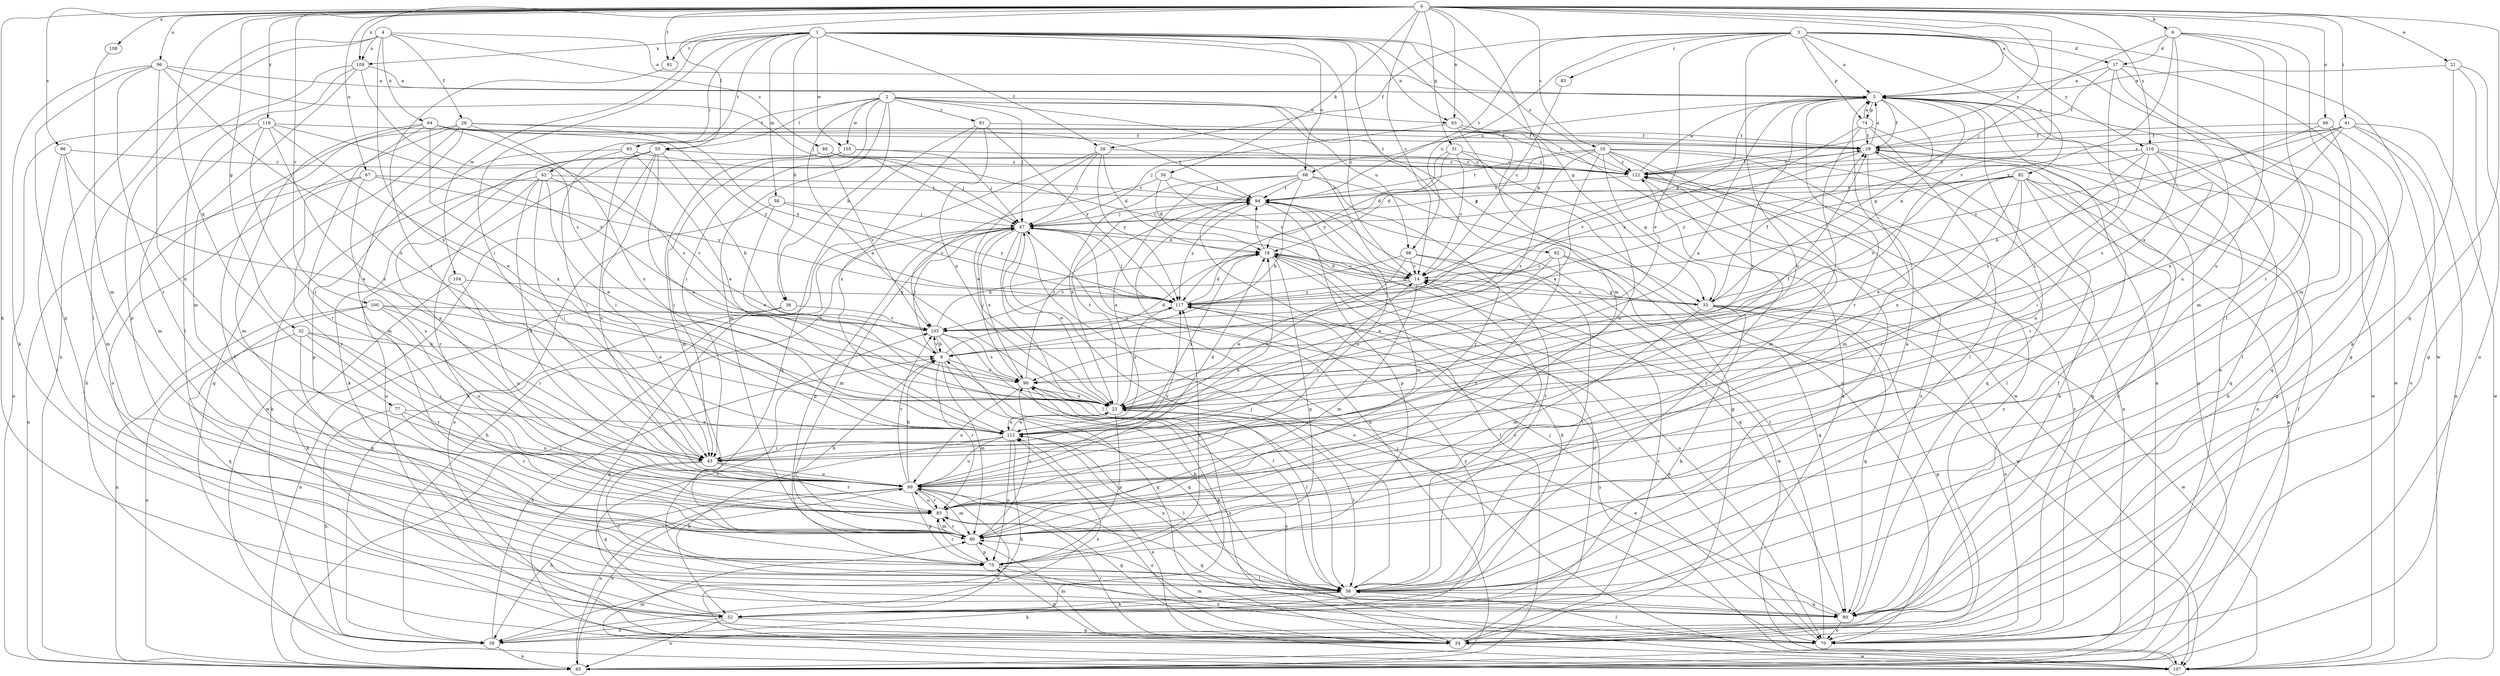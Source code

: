 strict digraph  {
0;
1;
2;
3;
4;
5;
6;
9;
10;
14;
17;
18;
21;
23;
26;
28;
29;
31;
32;
33;
34;
36;
38;
41;
42;
43;
47;
50;
52;
55;
56;
58;
60;
63;
64;
65;
66;
67;
68;
70;
74;
75;
77;
80;
81;
82;
83;
85;
86;
88;
90;
91;
92;
93;
94;
96;
98;
99;
100;
103;
104;
105;
107;
108;
109;
112;
116;
117;
119;
122;
0 -> 5  [label=a];
0 -> 6  [label=b];
0 -> 9  [label=b];
0 -> 10  [label=c];
0 -> 14  [label=c];
0 -> 21  [label=e];
0 -> 31  [label=g];
0 -> 32  [label=g];
0 -> 41  [label=i];
0 -> 50  [label=k];
0 -> 52  [label=k];
0 -> 55  [label=l];
0 -> 63  [label=n];
0 -> 66  [label=o];
0 -> 67  [label=o];
0 -> 77  [label=q];
0 -> 80  [label=q];
0 -> 86  [label=s];
0 -> 91  [label=t];
0 -> 96  [label=u];
0 -> 100  [label=v];
0 -> 103  [label=v];
0 -> 108  [label=x];
0 -> 109  [label=x];
0 -> 116  [label=y];
0 -> 119  [label=z];
0 -> 122  [label=z];
1 -> 14  [label=c];
1 -> 26  [label=f];
1 -> 33  [label=g];
1 -> 36  [label=h];
1 -> 42  [label=i];
1 -> 43  [label=i];
1 -> 58  [label=m];
1 -> 60  [label=m];
1 -> 63  [label=n];
1 -> 68  [label=o];
1 -> 91  [label=t];
1 -> 92  [label=t];
1 -> 93  [label=t];
1 -> 104  [label=w];
1 -> 105  [label=w];
1 -> 109  [label=x];
1 -> 122  [label=z];
2 -> 14  [label=c];
2 -> 23  [label=e];
2 -> 33  [label=g];
2 -> 36  [label=h];
2 -> 43  [label=i];
2 -> 47  [label=j];
2 -> 55  [label=l];
2 -> 60  [label=m];
2 -> 63  [label=n];
2 -> 81  [label=r];
2 -> 93  [label=t];
2 -> 98  [label=u];
2 -> 105  [label=w];
3 -> 5  [label=a];
3 -> 17  [label=d];
3 -> 23  [label=e];
3 -> 26  [label=f];
3 -> 56  [label=l];
3 -> 74  [label=p];
3 -> 82  [label=r];
3 -> 83  [label=r];
3 -> 94  [label=t];
3 -> 98  [label=u];
3 -> 99  [label=u];
3 -> 107  [label=w];
3 -> 116  [label=y];
4 -> 5  [label=a];
4 -> 28  [label=f];
4 -> 56  [label=l];
4 -> 64  [label=n];
4 -> 65  [label=n];
4 -> 88  [label=s];
4 -> 109  [label=x];
4 -> 112  [label=x];
5 -> 29  [label=f];
5 -> 33  [label=g];
5 -> 65  [label=n];
5 -> 68  [label=o];
5 -> 70  [label=o];
5 -> 74  [label=p];
5 -> 85  [label=r];
5 -> 107  [label=w];
5 -> 112  [label=x];
6 -> 17  [label=d];
6 -> 47  [label=j];
6 -> 60  [label=m];
6 -> 85  [label=r];
6 -> 99  [label=u];
6 -> 112  [label=x];
6 -> 117  [label=y];
9 -> 18  [label=d];
9 -> 47  [label=j];
9 -> 60  [label=m];
9 -> 80  [label=q];
9 -> 85  [label=r];
9 -> 90  [label=s];
9 -> 103  [label=v];
10 -> 18  [label=d];
10 -> 23  [label=e];
10 -> 33  [label=g];
10 -> 56  [label=l];
10 -> 60  [label=m];
10 -> 65  [label=n];
10 -> 80  [label=q];
10 -> 90  [label=s];
10 -> 94  [label=t];
10 -> 122  [label=z];
14 -> 5  [label=a];
14 -> 18  [label=d];
14 -> 23  [label=e];
14 -> 33  [label=g];
14 -> 60  [label=m];
14 -> 117  [label=y];
17 -> 5  [label=a];
17 -> 29  [label=f];
17 -> 34  [label=g];
17 -> 43  [label=i];
17 -> 60  [label=m];
17 -> 99  [label=u];
18 -> 14  [label=c];
18 -> 52  [label=k];
18 -> 70  [label=o];
18 -> 75  [label=p];
18 -> 94  [label=t];
18 -> 112  [label=x];
21 -> 5  [label=a];
21 -> 34  [label=g];
21 -> 52  [label=k];
21 -> 70  [label=o];
23 -> 5  [label=a];
23 -> 29  [label=f];
23 -> 56  [label=l];
23 -> 75  [label=p];
23 -> 94  [label=t];
23 -> 112  [label=x];
23 -> 117  [label=y];
26 -> 18  [label=d];
26 -> 23  [label=e];
26 -> 38  [label=h];
26 -> 47  [label=j];
26 -> 117  [label=y];
26 -> 122  [label=z];
28 -> 29  [label=f];
28 -> 34  [label=g];
28 -> 38  [label=h];
28 -> 60  [label=m];
28 -> 70  [label=o];
28 -> 112  [label=x];
28 -> 117  [label=y];
28 -> 122  [label=z];
29 -> 5  [label=a];
29 -> 38  [label=h];
29 -> 60  [label=m];
29 -> 70  [label=o];
29 -> 117  [label=y];
29 -> 122  [label=z];
31 -> 14  [label=c];
31 -> 18  [label=d];
31 -> 99  [label=u];
31 -> 117  [label=y];
31 -> 122  [label=z];
32 -> 9  [label=b];
32 -> 43  [label=i];
32 -> 65  [label=n];
32 -> 75  [label=p];
32 -> 85  [label=r];
33 -> 5  [label=a];
33 -> 14  [label=c];
33 -> 18  [label=d];
33 -> 29  [label=f];
33 -> 34  [label=g];
33 -> 52  [label=k];
33 -> 60  [label=m];
33 -> 70  [label=o];
33 -> 80  [label=q];
33 -> 107  [label=w];
34 -> 14  [label=c];
34 -> 18  [label=d];
34 -> 60  [label=m];
34 -> 75  [label=p];
34 -> 85  [label=r];
34 -> 90  [label=s];
34 -> 99  [label=u];
34 -> 107  [label=w];
34 -> 122  [label=z];
36 -> 34  [label=g];
36 -> 65  [label=n];
36 -> 103  [label=v];
38 -> 9  [label=b];
38 -> 65  [label=n];
38 -> 112  [label=x];
41 -> 23  [label=e];
41 -> 29  [label=f];
41 -> 65  [label=n];
41 -> 70  [label=o];
41 -> 90  [label=s];
41 -> 107  [label=w];
41 -> 117  [label=y];
41 -> 122  [label=z];
42 -> 23  [label=e];
42 -> 38  [label=h];
42 -> 43  [label=i];
42 -> 85  [label=r];
42 -> 94  [label=t];
42 -> 99  [label=u];
42 -> 103  [label=v];
43 -> 14  [label=c];
43 -> 18  [label=d];
43 -> 56  [label=l];
43 -> 80  [label=q];
43 -> 85  [label=r];
43 -> 99  [label=u];
47 -> 18  [label=d];
47 -> 23  [label=e];
47 -> 38  [label=h];
47 -> 56  [label=l];
47 -> 60  [label=m];
47 -> 70  [label=o];
47 -> 75  [label=p];
47 -> 80  [label=q];
47 -> 90  [label=s];
50 -> 14  [label=c];
50 -> 18  [label=d];
50 -> 94  [label=t];
50 -> 103  [label=v];
52 -> 34  [label=g];
52 -> 38  [label=h];
52 -> 65  [label=n];
52 -> 103  [label=v];
52 -> 117  [label=y];
55 -> 9  [label=b];
55 -> 43  [label=i];
55 -> 52  [label=k];
55 -> 70  [label=o];
55 -> 99  [label=u];
55 -> 107  [label=w];
55 -> 112  [label=x];
55 -> 122  [label=z];
56 -> 5  [label=a];
56 -> 9  [label=b];
56 -> 14  [label=c];
56 -> 38  [label=h];
56 -> 47  [label=j];
56 -> 52  [label=k];
56 -> 80  [label=q];
56 -> 94  [label=t];
56 -> 112  [label=x];
56 -> 122  [label=z];
58 -> 23  [label=e];
58 -> 47  [label=j];
58 -> 70  [label=o];
58 -> 117  [label=y];
60 -> 5  [label=a];
60 -> 9  [label=b];
60 -> 75  [label=p];
60 -> 85  [label=r];
60 -> 90  [label=s];
63 -> 29  [label=f];
63 -> 47  [label=j];
63 -> 70  [label=o];
63 -> 107  [label=w];
64 -> 29  [label=f];
64 -> 56  [label=l];
64 -> 60  [label=m];
64 -> 85  [label=r];
64 -> 90  [label=s];
64 -> 94  [label=t];
64 -> 112  [label=x];
64 -> 117  [label=y];
65 -> 5  [label=a];
65 -> 29  [label=f];
65 -> 47  [label=j];
65 -> 94  [label=t];
65 -> 99  [label=u];
66 -> 9  [label=b];
66 -> 29  [label=f];
66 -> 56  [label=l];
66 -> 80  [label=q];
67 -> 65  [label=n];
67 -> 85  [label=r];
67 -> 94  [label=t];
67 -> 99  [label=u];
67 -> 117  [label=y];
68 -> 9  [label=b];
68 -> 23  [label=e];
68 -> 34  [label=g];
68 -> 65  [label=n];
68 -> 85  [label=r];
68 -> 94  [label=t];
68 -> 112  [label=x];
70 -> 47  [label=j];
70 -> 56  [label=l];
70 -> 60  [label=m];
70 -> 94  [label=t];
70 -> 122  [label=z];
74 -> 5  [label=a];
74 -> 29  [label=f];
74 -> 43  [label=i];
74 -> 56  [label=l];
74 -> 103  [label=v];
74 -> 107  [label=w];
75 -> 56  [label=l];
75 -> 70  [label=o];
75 -> 85  [label=r];
75 -> 117  [label=y];
77 -> 38  [label=h];
77 -> 85  [label=r];
77 -> 99  [label=u];
77 -> 112  [label=x];
80 -> 23  [label=e];
80 -> 29  [label=f];
80 -> 70  [label=o];
80 -> 122  [label=z];
81 -> 23  [label=e];
81 -> 29  [label=f];
81 -> 80  [label=q];
81 -> 112  [label=x];
81 -> 117  [label=y];
82 -> 23  [label=e];
82 -> 47  [label=j];
82 -> 56  [label=l];
82 -> 65  [label=n];
82 -> 70  [label=o];
82 -> 80  [label=q];
82 -> 85  [label=r];
82 -> 94  [label=t];
82 -> 103  [label=v];
82 -> 112  [label=x];
83 -> 14  [label=c];
85 -> 60  [label=m];
85 -> 80  [label=q];
85 -> 99  [label=u];
86 -> 23  [label=e];
86 -> 56  [label=l];
86 -> 60  [label=m];
86 -> 122  [label=z];
88 -> 14  [label=c];
88 -> 47  [label=j];
88 -> 99  [label=u];
88 -> 103  [label=v];
88 -> 122  [label=z];
90 -> 23  [label=e];
90 -> 47  [label=j];
90 -> 52  [label=k];
90 -> 56  [label=l];
90 -> 94  [label=t];
90 -> 99  [label=u];
91 -> 43  [label=i];
92 -> 14  [label=c];
92 -> 23  [label=e];
92 -> 80  [label=q];
92 -> 85  [label=r];
92 -> 107  [label=w];
93 -> 23  [label=e];
93 -> 43  [label=i];
93 -> 75  [label=p];
93 -> 122  [label=z];
94 -> 47  [label=j];
94 -> 60  [label=m];
94 -> 75  [label=p];
94 -> 99  [label=u];
94 -> 117  [label=y];
96 -> 5  [label=a];
96 -> 47  [label=j];
96 -> 52  [label=k];
96 -> 75  [label=p];
96 -> 85  [label=r];
96 -> 99  [label=u];
96 -> 112  [label=x];
98 -> 14  [label=c];
98 -> 56  [label=l];
98 -> 103  [label=v];
98 -> 107  [label=w];
98 -> 112  [label=x];
99 -> 9  [label=b];
99 -> 18  [label=d];
99 -> 34  [label=g];
99 -> 38  [label=h];
99 -> 60  [label=m];
99 -> 65  [label=n];
99 -> 75  [label=p];
99 -> 85  [label=r];
99 -> 103  [label=v];
99 -> 117  [label=y];
100 -> 23  [label=e];
100 -> 43  [label=i];
100 -> 65  [label=n];
100 -> 80  [label=q];
100 -> 99  [label=u];
100 -> 103  [label=v];
103 -> 9  [label=b];
103 -> 18  [label=d];
103 -> 34  [label=g];
103 -> 56  [label=l];
103 -> 90  [label=s];
104 -> 52  [label=k];
104 -> 99  [label=u];
104 -> 117  [label=y];
105 -> 43  [label=i];
105 -> 47  [label=j];
105 -> 60  [label=m];
105 -> 122  [label=z];
107 -> 47  [label=j];
107 -> 60  [label=m];
107 -> 90  [label=s];
107 -> 99  [label=u];
107 -> 112  [label=x];
107 -> 117  [label=y];
108 -> 60  [label=m];
109 -> 5  [label=a];
109 -> 56  [label=l];
109 -> 60  [label=m];
109 -> 75  [label=p];
109 -> 90  [label=s];
112 -> 23  [label=e];
112 -> 38  [label=h];
112 -> 43  [label=i];
112 -> 52  [label=k];
112 -> 56  [label=l];
112 -> 75  [label=p];
112 -> 99  [label=u];
116 -> 34  [label=g];
116 -> 38  [label=h];
116 -> 43  [label=i];
116 -> 80  [label=q];
116 -> 85  [label=r];
116 -> 90  [label=s];
116 -> 117  [label=y];
116 -> 122  [label=z];
117 -> 18  [label=d];
117 -> 47  [label=j];
117 -> 70  [label=o];
117 -> 103  [label=v];
119 -> 23  [label=e];
119 -> 29  [label=f];
119 -> 43  [label=i];
119 -> 60  [label=m];
119 -> 65  [label=n];
119 -> 103  [label=v];
119 -> 112  [label=x];
122 -> 5  [label=a];
122 -> 29  [label=f];
122 -> 52  [label=k];
122 -> 94  [label=t];
}
